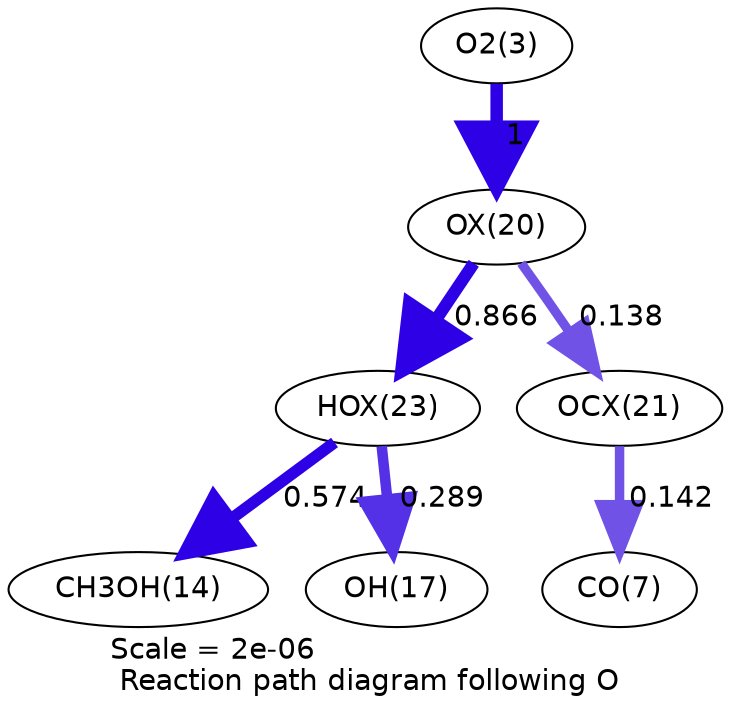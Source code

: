 digraph reaction_paths {
center=1;
s5 -> s45[fontname="Helvetica", penwidth=6, arrowsize=3, color="0.7, 1.5, 0.9"
, label=" 1"];
s45 -> s48[fontname="Helvetica", penwidth=5.89, arrowsize=2.95, color="0.7, 1.37, 0.9"
, label=" 0.866"];
s45 -> s46[fontname="Helvetica", penwidth=4.5, arrowsize=2.25, color="0.7, 0.638, 0.9"
, label=" 0.138"];
s48 -> s16[fontname="Helvetica", penwidth=5.58, arrowsize=2.79, color="0.7, 1.07, 0.9"
, label=" 0.574"];
s48 -> s19[fontname="Helvetica", penwidth=5.06, arrowsize=2.53, color="0.7, 0.789, 0.9"
, label=" 0.289"];
s46 -> s9[fontname="Helvetica", penwidth=4.53, arrowsize=2.26, color="0.7, 0.642, 0.9"
, label=" 0.142"];
s5 [ fontname="Helvetica", label="O2(3)"];
s9 [ fontname="Helvetica", label="CO(7)"];
s16 [ fontname="Helvetica", label="CH3OH(14)"];
s19 [ fontname="Helvetica", label="OH(17)"];
s45 [ fontname="Helvetica", label="OX(20)"];
s46 [ fontname="Helvetica", label="OCX(21)"];
s48 [ fontname="Helvetica", label="HOX(23)"];
 label = "Scale = 2e-06\l Reaction path diagram following O";
 fontname = "Helvetica";
}

